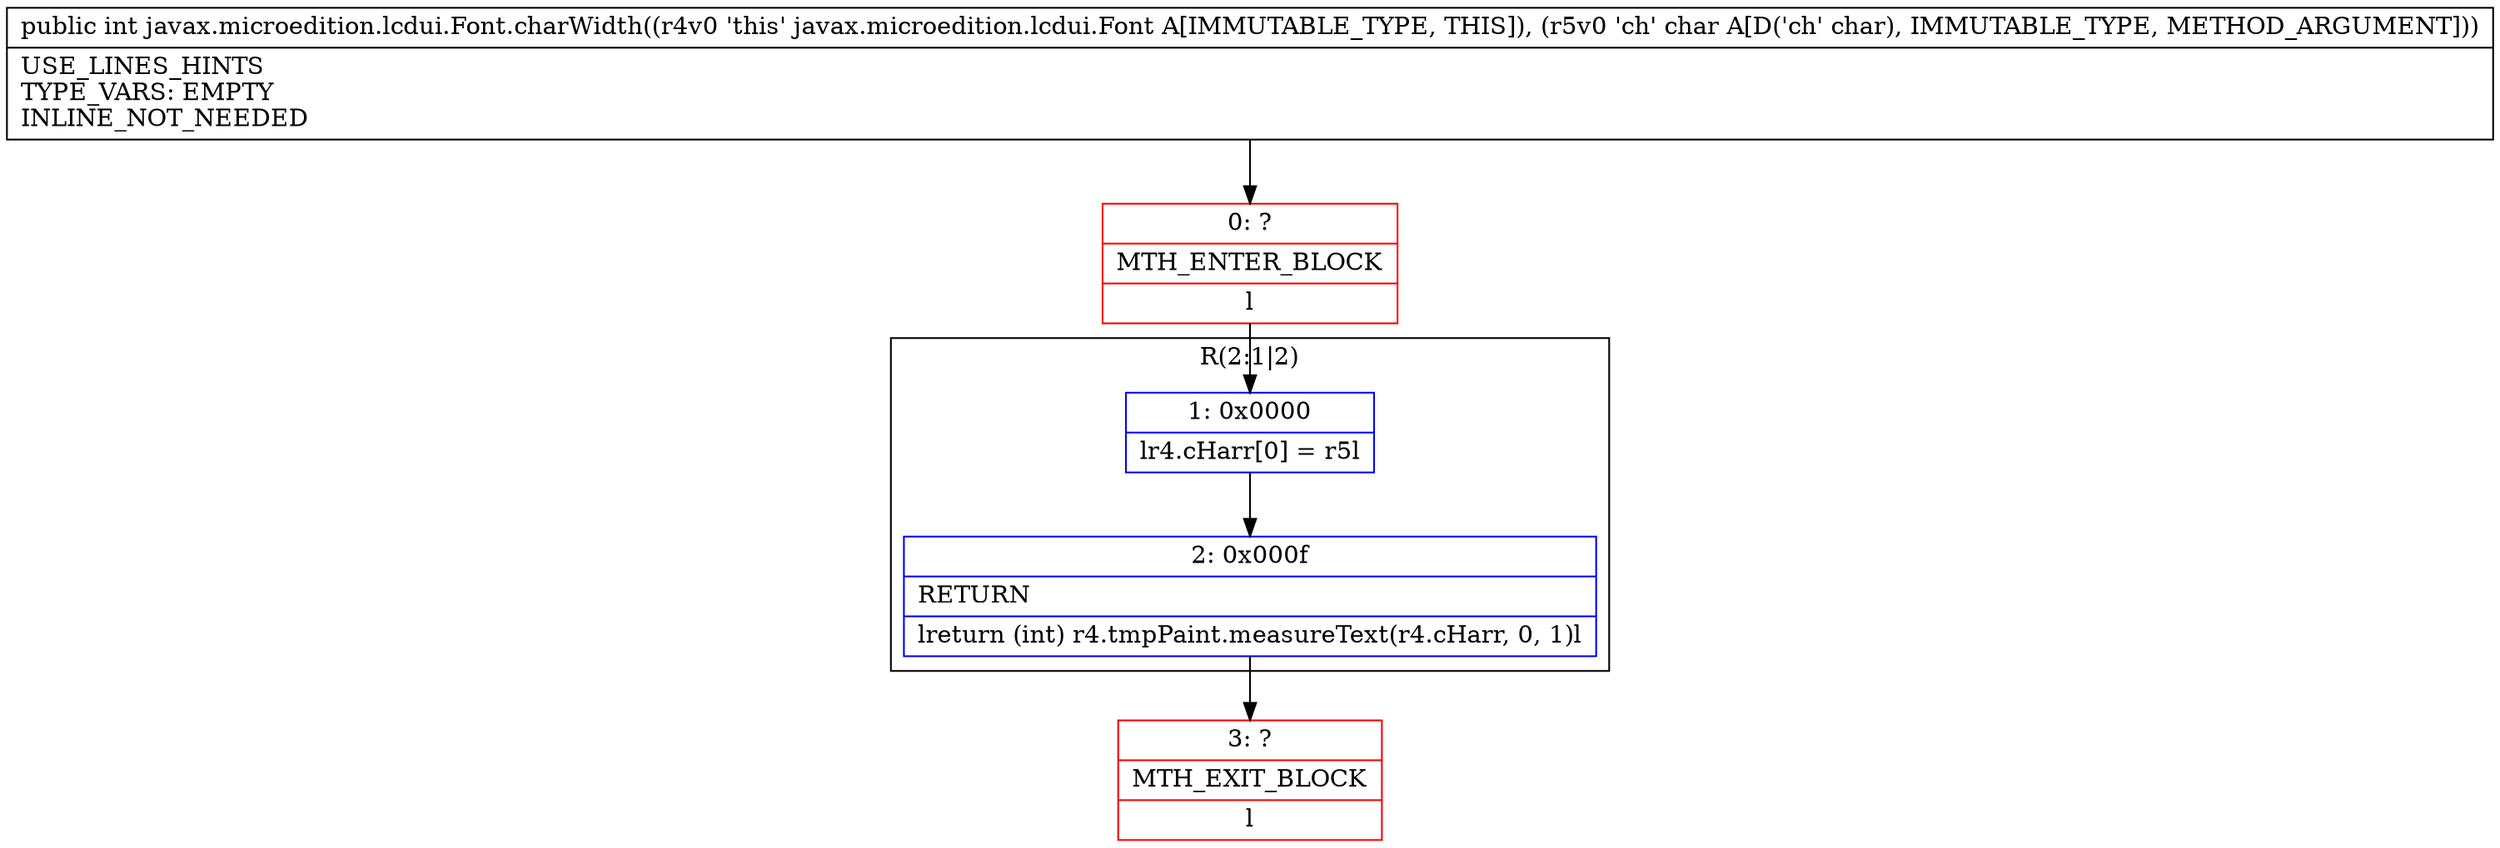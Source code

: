 digraph "CFG forjavax.microedition.lcdui.Font.charWidth(C)I" {
subgraph cluster_Region_136691369 {
label = "R(2:1|2)";
node [shape=record,color=blue];
Node_1 [shape=record,label="{1\:\ 0x0000|lr4.cHarr[0] = r5l}"];
Node_2 [shape=record,label="{2\:\ 0x000f|RETURN\l|lreturn (int) r4.tmpPaint.measureText(r4.cHarr, 0, 1)l}"];
}
Node_0 [shape=record,color=red,label="{0\:\ ?|MTH_ENTER_BLOCK\l|l}"];
Node_3 [shape=record,color=red,label="{3\:\ ?|MTH_EXIT_BLOCK\l|l}"];
MethodNode[shape=record,label="{public int javax.microedition.lcdui.Font.charWidth((r4v0 'this' javax.microedition.lcdui.Font A[IMMUTABLE_TYPE, THIS]), (r5v0 'ch' char A[D('ch' char), IMMUTABLE_TYPE, METHOD_ARGUMENT]))  | USE_LINES_HINTS\lTYPE_VARS: EMPTY\lINLINE_NOT_NEEDED\l}"];
MethodNode -> Node_0;
Node_1 -> Node_2;
Node_2 -> Node_3;
Node_0 -> Node_1;
}

